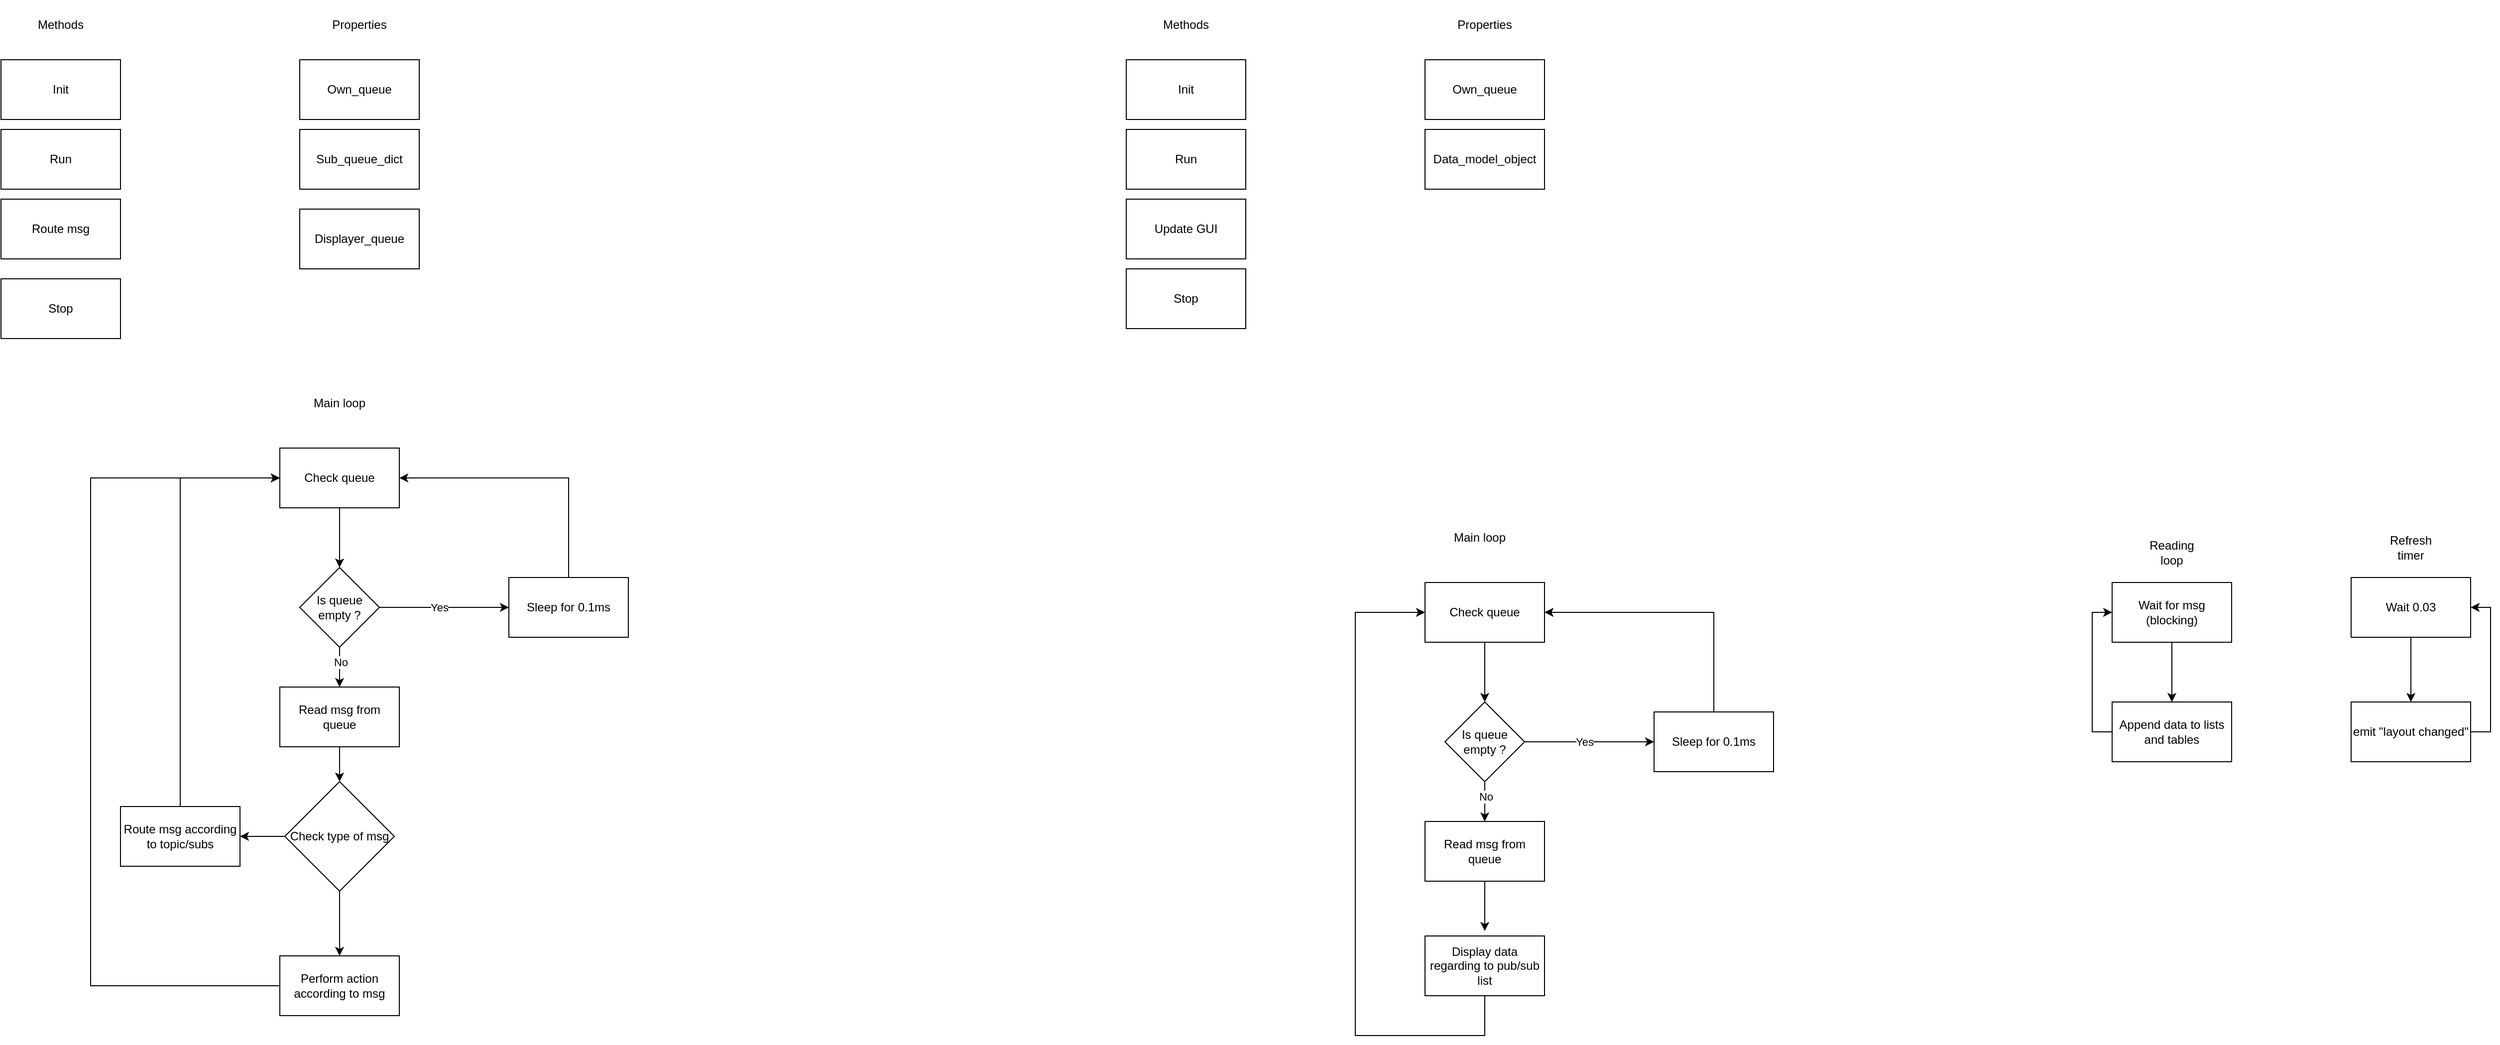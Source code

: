 <mxfile version="20.3.0" type="device"><diagram id="kWbT-2BfRglVs-l5vG9b" name="Page-1"><mxGraphModel dx="647" dy="2011" grid="1" gridSize="10" guides="1" tooltips="1" connect="1" arrows="1" fold="1" page="1" pageScale="1" pageWidth="850" pageHeight="1100" math="0" shadow="0"><root><mxCell id="0"/><mxCell id="1" parent="0"/><mxCell id="MqeBy71oyoavru53ZzuO-6" style="edgeStyle=orthogonalEdgeStyle;rounded=0;orthogonalLoop=1;jettySize=auto;html=1;exitX=1;exitY=0.5;exitDx=0;exitDy=0;" parent="1" source="MqeBy71oyoavru53ZzuO-2" target="MqeBy71oyoavru53ZzuO-5" edge="1"><mxGeometry relative="1" as="geometry"/></mxCell><mxCell id="MqeBy71oyoavru53ZzuO-7" value="Yes" style="edgeLabel;html=1;align=center;verticalAlign=middle;resizable=0;points=[];" parent="MqeBy71oyoavru53ZzuO-6" vertex="1" connectable="0"><mxGeometry x="-0.087" relative="1" as="geometry"><mxPoint as="offset"/></mxGeometry></mxCell><mxCell id="MqeBy71oyoavru53ZzuO-10" style="edgeStyle=orthogonalEdgeStyle;rounded=0;orthogonalLoop=1;jettySize=auto;html=1;exitX=0.5;exitY=1;exitDx=0;exitDy=0;" parent="1" source="MqeBy71oyoavru53ZzuO-2" target="MqeBy71oyoavru53ZzuO-9" edge="1"><mxGeometry relative="1" as="geometry"/></mxCell><mxCell id="MqeBy71oyoavru53ZzuO-11" value="No" style="edgeLabel;html=1;align=center;verticalAlign=middle;resizable=0;points=[];" parent="MqeBy71oyoavru53ZzuO-10" vertex="1" connectable="0"><mxGeometry x="-0.252" y="1" relative="1" as="geometry"><mxPoint as="offset"/></mxGeometry></mxCell><mxCell id="MqeBy71oyoavru53ZzuO-2" value="Is queue empty ?" style="rhombus;whiteSpace=wrap;html=1;" parent="1" vertex="1"><mxGeometry x="1220" y="370" width="80" height="80" as="geometry"/></mxCell><mxCell id="MqeBy71oyoavru53ZzuO-4" style="edgeStyle=orthogonalEdgeStyle;rounded=0;orthogonalLoop=1;jettySize=auto;html=1;exitX=0.5;exitY=1;exitDx=0;exitDy=0;entryX=0.5;entryY=0;entryDx=0;entryDy=0;" parent="1" source="MqeBy71oyoavru53ZzuO-3" target="MqeBy71oyoavru53ZzuO-2" edge="1"><mxGeometry relative="1" as="geometry"/></mxCell><mxCell id="MqeBy71oyoavru53ZzuO-3" value="Check queue" style="rounded=0;whiteSpace=wrap;html=1;" parent="1" vertex="1"><mxGeometry x="1200" y="250" width="120" height="60" as="geometry"/></mxCell><mxCell id="MqeBy71oyoavru53ZzuO-8" style="edgeStyle=orthogonalEdgeStyle;rounded=0;orthogonalLoop=1;jettySize=auto;html=1;exitX=0.5;exitY=0;exitDx=0;exitDy=0;entryX=1;entryY=0.5;entryDx=0;entryDy=0;" parent="1" source="MqeBy71oyoavru53ZzuO-5" target="MqeBy71oyoavru53ZzuO-3" edge="1"><mxGeometry relative="1" as="geometry"/></mxCell><mxCell id="MqeBy71oyoavru53ZzuO-5" value="Sleep for 0.1ms" style="rounded=0;whiteSpace=wrap;html=1;" parent="1" vertex="1"><mxGeometry x="1430" y="380" width="120" height="60" as="geometry"/></mxCell><mxCell id="HHe-ebCBWER7KYk1Jq-Q-4" style="edgeStyle=orthogonalEdgeStyle;rounded=0;orthogonalLoop=1;jettySize=auto;html=1;exitX=0.5;exitY=1;exitDx=0;exitDy=0;entryX=0.5;entryY=0;entryDx=0;entryDy=0;" edge="1" parent="1" source="MqeBy71oyoavru53ZzuO-9" target="HHe-ebCBWER7KYk1Jq-Q-1"><mxGeometry relative="1" as="geometry"/></mxCell><mxCell id="MqeBy71oyoavru53ZzuO-9" value="Read msg from queue" style="rounded=0;whiteSpace=wrap;html=1;" parent="1" vertex="1"><mxGeometry x="1200" y="490" width="120" height="60" as="geometry"/></mxCell><mxCell id="HHe-ebCBWER7KYk1Jq-Q-3" style="edgeStyle=orthogonalEdgeStyle;rounded=0;orthogonalLoop=1;jettySize=auto;html=1;exitX=0.5;exitY=0;exitDx=0;exitDy=0;entryX=0;entryY=0.5;entryDx=0;entryDy=0;" edge="1" parent="1" source="MqeBy71oyoavru53ZzuO-16" target="MqeBy71oyoavru53ZzuO-3"><mxGeometry relative="1" as="geometry"/></mxCell><mxCell id="MqeBy71oyoavru53ZzuO-16" value="Route msg according to topic/subs" style="rounded=0;whiteSpace=wrap;html=1;" parent="1" vertex="1"><mxGeometry x="1040" y="610" width="120" height="60" as="geometry"/></mxCell><mxCell id="MqeBy71oyoavru53ZzuO-29" value="Run" style="rounded=0;whiteSpace=wrap;html=1;" parent="1" vertex="1"><mxGeometry x="920" y="-70" width="120" height="60" as="geometry"/></mxCell><mxCell id="MqeBy71oyoavru53ZzuO-31" value="Stop" style="rounded=0;whiteSpace=wrap;html=1;" parent="1" vertex="1"><mxGeometry x="920" y="80" width="120" height="60" as="geometry"/></mxCell><mxCell id="MqeBy71oyoavru53ZzuO-32" value="Init" style="rounded=0;whiteSpace=wrap;html=1;" parent="1" vertex="1"><mxGeometry x="920" y="-140" width="120" height="60" as="geometry"/></mxCell><mxCell id="MqeBy71oyoavru53ZzuO-33" value="Route msg" style="rounded=0;whiteSpace=wrap;html=1;" parent="1" vertex="1"><mxGeometry x="920" width="120" height="60" as="geometry"/></mxCell><mxCell id="MqeBy71oyoavru53ZzuO-34" value="Methods" style="text;html=1;strokeColor=none;fillColor=none;align=center;verticalAlign=middle;whiteSpace=wrap;rounded=0;" parent="1" vertex="1"><mxGeometry x="935" y="-200" width="90" height="50" as="geometry"/></mxCell><mxCell id="MqeBy71oyoavru53ZzuO-35" value="Own_queue" style="rounded=0;whiteSpace=wrap;html=1;" parent="1" vertex="1"><mxGeometry x="1220" y="-140" width="120" height="60" as="geometry"/></mxCell><mxCell id="MqeBy71oyoavru53ZzuO-36" value="Sub_queue_dict" style="rounded=0;whiteSpace=wrap;html=1;" parent="1" vertex="1"><mxGeometry x="1220" y="-70" width="120" height="60" as="geometry"/></mxCell><mxCell id="MqeBy71oyoavru53ZzuO-38" value="Main loop" style="text;html=1;strokeColor=none;fillColor=none;align=center;verticalAlign=middle;whiteSpace=wrap;rounded=0;" parent="1" vertex="1"><mxGeometry x="1205" y="180" width="110" height="50" as="geometry"/></mxCell><mxCell id="MqeBy71oyoavru53ZzuO-39" value="Properties" style="text;html=1;strokeColor=none;fillColor=none;align=center;verticalAlign=middle;whiteSpace=wrap;rounded=0;" parent="1" vertex="1"><mxGeometry x="1235" y="-200" width="90" height="50" as="geometry"/></mxCell><mxCell id="MqeBy71oyoavru53ZzuO-40" value="Displayer_queue" style="rounded=0;whiteSpace=wrap;html=1;" parent="1" vertex="1"><mxGeometry x="1220" y="10" width="120" height="60" as="geometry"/></mxCell><mxCell id="MqeBy71oyoavru53ZzuO-41" style="edgeStyle=orthogonalEdgeStyle;rounded=0;orthogonalLoop=1;jettySize=auto;html=1;exitX=1;exitY=0.5;exitDx=0;exitDy=0;" parent="1" source="MqeBy71oyoavru53ZzuO-45" target="MqeBy71oyoavru53ZzuO-49" edge="1"><mxGeometry relative="1" as="geometry"/></mxCell><mxCell id="MqeBy71oyoavru53ZzuO-42" value="Yes" style="edgeLabel;html=1;align=center;verticalAlign=middle;resizable=0;points=[];" parent="MqeBy71oyoavru53ZzuO-41" vertex="1" connectable="0"><mxGeometry x="-0.087" relative="1" as="geometry"><mxPoint as="offset"/></mxGeometry></mxCell><mxCell id="MqeBy71oyoavru53ZzuO-43" style="edgeStyle=orthogonalEdgeStyle;rounded=0;orthogonalLoop=1;jettySize=auto;html=1;exitX=0.5;exitY=1;exitDx=0;exitDy=0;" parent="1" source="MqeBy71oyoavru53ZzuO-45" target="MqeBy71oyoavru53ZzuO-51" edge="1"><mxGeometry relative="1" as="geometry"/></mxCell><mxCell id="MqeBy71oyoavru53ZzuO-44" value="No" style="edgeLabel;html=1;align=center;verticalAlign=middle;resizable=0;points=[];" parent="MqeBy71oyoavru53ZzuO-43" vertex="1" connectable="0"><mxGeometry x="-0.252" y="1" relative="1" as="geometry"><mxPoint as="offset"/></mxGeometry></mxCell><mxCell id="MqeBy71oyoavru53ZzuO-45" value="Is queue empty ?" style="rhombus;whiteSpace=wrap;html=1;" parent="1" vertex="1"><mxGeometry x="2370" y="505" width="80" height="80" as="geometry"/></mxCell><mxCell id="MqeBy71oyoavru53ZzuO-46" style="edgeStyle=orthogonalEdgeStyle;rounded=0;orthogonalLoop=1;jettySize=auto;html=1;exitX=0.5;exitY=1;exitDx=0;exitDy=0;entryX=0.5;entryY=0;entryDx=0;entryDy=0;" parent="1" source="MqeBy71oyoavru53ZzuO-47" target="MqeBy71oyoavru53ZzuO-45" edge="1"><mxGeometry relative="1" as="geometry"/></mxCell><mxCell id="MqeBy71oyoavru53ZzuO-47" value="Check queue" style="rounded=0;whiteSpace=wrap;html=1;" parent="1" vertex="1"><mxGeometry x="2350" y="385" width="120" height="60" as="geometry"/></mxCell><mxCell id="MqeBy71oyoavru53ZzuO-48" style="edgeStyle=orthogonalEdgeStyle;rounded=0;orthogonalLoop=1;jettySize=auto;html=1;exitX=0.5;exitY=0;exitDx=0;exitDy=0;entryX=1;entryY=0.5;entryDx=0;entryDy=0;" parent="1" source="MqeBy71oyoavru53ZzuO-49" target="MqeBy71oyoavru53ZzuO-47" edge="1"><mxGeometry relative="1" as="geometry"/></mxCell><mxCell id="MqeBy71oyoavru53ZzuO-49" value="Sleep for 0.1ms" style="rounded=0;whiteSpace=wrap;html=1;" parent="1" vertex="1"><mxGeometry x="2580" y="515" width="120" height="60" as="geometry"/></mxCell><mxCell id="MqeBy71oyoavru53ZzuO-50" style="edgeStyle=orthogonalEdgeStyle;rounded=0;orthogonalLoop=1;jettySize=auto;html=1;exitX=0.5;exitY=1;exitDx=0;exitDy=0;" parent="1" source="MqeBy71oyoavru53ZzuO-51" edge="1"><mxGeometry relative="1" as="geometry"><mxPoint x="2410" y="735" as="targetPoint"/></mxGeometry></mxCell><mxCell id="MqeBy71oyoavru53ZzuO-51" value="Read msg from queue" style="rounded=0;whiteSpace=wrap;html=1;" parent="1" vertex="1"><mxGeometry x="2350" y="625" width="120" height="60" as="geometry"/></mxCell><mxCell id="MqeBy71oyoavru53ZzuO-59" style="edgeStyle=orthogonalEdgeStyle;rounded=0;orthogonalLoop=1;jettySize=auto;html=1;exitX=0.5;exitY=1;exitDx=0;exitDy=0;entryX=0;entryY=0.5;entryDx=0;entryDy=0;" parent="1" source="MqeBy71oyoavru53ZzuO-60" target="MqeBy71oyoavru53ZzuO-47" edge="1"><mxGeometry relative="1" as="geometry"><Array as="points"><mxPoint x="2410" y="840"/><mxPoint x="2280" y="840"/><mxPoint x="2280" y="415"/></Array></mxGeometry></mxCell><mxCell id="MqeBy71oyoavru53ZzuO-60" value="Display data regarding to pub/sub list" style="rounded=0;whiteSpace=wrap;html=1;" parent="1" vertex="1"><mxGeometry x="2350" y="740" width="120" height="60" as="geometry"/></mxCell><mxCell id="MqeBy71oyoavru53ZzuO-63" value="Main loop" style="text;html=1;strokeColor=none;fillColor=none;align=center;verticalAlign=middle;whiteSpace=wrap;rounded=0;" parent="1" vertex="1"><mxGeometry x="2350" y="315" width="110" height="50" as="geometry"/></mxCell><mxCell id="MqeBy71oyoavru53ZzuO-65" value="Run" style="rounded=0;whiteSpace=wrap;html=1;" parent="1" vertex="1"><mxGeometry x="2050" y="-70" width="120" height="60" as="geometry"/></mxCell><mxCell id="MqeBy71oyoavru53ZzuO-67" value="Stop" style="rounded=0;whiteSpace=wrap;html=1;" parent="1" vertex="1"><mxGeometry x="2050" y="70" width="120" height="60" as="geometry"/></mxCell><mxCell id="MqeBy71oyoavru53ZzuO-68" value="Init" style="rounded=0;whiteSpace=wrap;html=1;" parent="1" vertex="1"><mxGeometry x="2050" y="-140" width="120" height="60" as="geometry"/></mxCell><mxCell id="MqeBy71oyoavru53ZzuO-70" value="Methods" style="text;html=1;strokeColor=none;fillColor=none;align=center;verticalAlign=middle;whiteSpace=wrap;rounded=0;" parent="1" vertex="1"><mxGeometry x="2065" y="-200" width="90" height="50" as="geometry"/></mxCell><mxCell id="MqeBy71oyoavru53ZzuO-71" value="Own_queue" style="rounded=0;whiteSpace=wrap;html=1;" parent="1" vertex="1"><mxGeometry x="2350" y="-140" width="120" height="60" as="geometry"/></mxCell><mxCell id="MqeBy71oyoavru53ZzuO-72" value="Data_model_object" style="rounded=0;whiteSpace=wrap;html=1;" parent="1" vertex="1"><mxGeometry x="2350" y="-70" width="120" height="60" as="geometry"/></mxCell><mxCell id="MqeBy71oyoavru53ZzuO-73" value="Properties" style="text;html=1;strokeColor=none;fillColor=none;align=center;verticalAlign=middle;whiteSpace=wrap;rounded=0;" parent="1" vertex="1"><mxGeometry x="2365" y="-200" width="90" height="50" as="geometry"/></mxCell><mxCell id="nDz01EMeI0b6fo9-6YKI-3" value="Update GUI" style="rounded=0;whiteSpace=wrap;html=1;" parent="1" vertex="1"><mxGeometry x="2050" width="120" height="60" as="geometry"/></mxCell><mxCell id="HHe-ebCBWER7KYk1Jq-Q-2" style="edgeStyle=orthogonalEdgeStyle;rounded=0;orthogonalLoop=1;jettySize=auto;html=1;exitX=0;exitY=0.5;exitDx=0;exitDy=0;" edge="1" parent="1" source="HHe-ebCBWER7KYk1Jq-Q-1" target="MqeBy71oyoavru53ZzuO-16"><mxGeometry relative="1" as="geometry"/></mxCell><mxCell id="HHe-ebCBWER7KYk1Jq-Q-6" style="edgeStyle=orthogonalEdgeStyle;rounded=0;orthogonalLoop=1;jettySize=auto;html=1;exitX=0.5;exitY=1;exitDx=0;exitDy=0;" edge="1" parent="1" source="HHe-ebCBWER7KYk1Jq-Q-1" target="HHe-ebCBWER7KYk1Jq-Q-5"><mxGeometry relative="1" as="geometry"/></mxCell><mxCell id="HHe-ebCBWER7KYk1Jq-Q-1" value="Check type of msg" style="rhombus;whiteSpace=wrap;html=1;" vertex="1" parent="1"><mxGeometry x="1205" y="585" width="110" height="110" as="geometry"/></mxCell><mxCell id="HHe-ebCBWER7KYk1Jq-Q-11" style="edgeStyle=orthogonalEdgeStyle;rounded=0;orthogonalLoop=1;jettySize=auto;html=1;exitX=0;exitY=0.5;exitDx=0;exitDy=0;entryX=0;entryY=0.5;entryDx=0;entryDy=0;" edge="1" parent="1" source="HHe-ebCBWER7KYk1Jq-Q-5" target="MqeBy71oyoavru53ZzuO-3"><mxGeometry relative="1" as="geometry"><Array as="points"><mxPoint x="1010" y="790"/><mxPoint x="1010" y="280"/></Array></mxGeometry></mxCell><mxCell id="HHe-ebCBWER7KYk1Jq-Q-5" value="Perform action according to msg" style="rounded=0;whiteSpace=wrap;html=1;" vertex="1" parent="1"><mxGeometry x="1200" y="760" width="120" height="60" as="geometry"/></mxCell><mxCell id="HHe-ebCBWER7KYk1Jq-Q-27" style="edgeStyle=orthogonalEdgeStyle;rounded=0;orthogonalLoop=1;jettySize=auto;html=1;exitX=0.5;exitY=1;exitDx=0;exitDy=0;entryX=0.5;entryY=0;entryDx=0;entryDy=0;" edge="1" parent="1" source="HHe-ebCBWER7KYk1Jq-Q-28"><mxGeometry relative="1" as="geometry"><mxPoint x="3100" y="505" as="targetPoint"/></mxGeometry></mxCell><mxCell id="HHe-ebCBWER7KYk1Jq-Q-28" value="Wait for msg (blocking)" style="rounded=0;whiteSpace=wrap;html=1;" vertex="1" parent="1"><mxGeometry x="3040" y="385" width="120" height="60" as="geometry"/></mxCell><mxCell id="HHe-ebCBWER7KYk1Jq-Q-32" style="edgeStyle=orthogonalEdgeStyle;rounded=0;orthogonalLoop=1;jettySize=auto;html=1;exitX=0;exitY=0.5;exitDx=0;exitDy=0;entryX=0;entryY=0.5;entryDx=0;entryDy=0;" edge="1" parent="1" source="HHe-ebCBWER7KYk1Jq-Q-31" target="HHe-ebCBWER7KYk1Jq-Q-28"><mxGeometry relative="1" as="geometry"/></mxCell><mxCell id="HHe-ebCBWER7KYk1Jq-Q-31" value="Append data to lists and tables" style="rounded=0;whiteSpace=wrap;html=1;" vertex="1" parent="1"><mxGeometry x="3040" y="505" width="120" height="60" as="geometry"/></mxCell><mxCell id="HHe-ebCBWER7KYk1Jq-Q-35" style="edgeStyle=orthogonalEdgeStyle;rounded=0;orthogonalLoop=1;jettySize=auto;html=1;exitX=0.5;exitY=1;exitDx=0;exitDy=0;" edge="1" parent="1" source="HHe-ebCBWER7KYk1Jq-Q-33" target="HHe-ebCBWER7KYk1Jq-Q-34"><mxGeometry relative="1" as="geometry"/></mxCell><mxCell id="HHe-ebCBWER7KYk1Jq-Q-33" value="Wait 0.03" style="rounded=0;whiteSpace=wrap;html=1;" vertex="1" parent="1"><mxGeometry x="3280" y="380" width="120" height="60" as="geometry"/></mxCell><mxCell id="HHe-ebCBWER7KYk1Jq-Q-36" style="edgeStyle=orthogonalEdgeStyle;rounded=0;orthogonalLoop=1;jettySize=auto;html=1;exitX=1;exitY=0.5;exitDx=0;exitDy=0;entryX=1;entryY=0.5;entryDx=0;entryDy=0;" edge="1" parent="1" source="HHe-ebCBWER7KYk1Jq-Q-34" target="HHe-ebCBWER7KYk1Jq-Q-33"><mxGeometry relative="1" as="geometry"/></mxCell><mxCell id="HHe-ebCBWER7KYk1Jq-Q-34" value="emit &quot;layout changed&quot;" style="rounded=0;whiteSpace=wrap;html=1;" vertex="1" parent="1"><mxGeometry x="3280" y="505" width="120" height="60" as="geometry"/></mxCell><mxCell id="HHe-ebCBWER7KYk1Jq-Q-37" value="Refresh timer" style="text;html=1;strokeColor=none;fillColor=none;align=center;verticalAlign=middle;whiteSpace=wrap;rounded=0;" vertex="1" parent="1"><mxGeometry x="3310" y="335" width="60" height="30" as="geometry"/></mxCell><mxCell id="HHe-ebCBWER7KYk1Jq-Q-38" value="Reading loop" style="text;html=1;strokeColor=none;fillColor=none;align=center;verticalAlign=middle;whiteSpace=wrap;rounded=0;" vertex="1" parent="1"><mxGeometry x="3070" y="340" width="60" height="30" as="geometry"/></mxCell></root></mxGraphModel></diagram></mxfile>